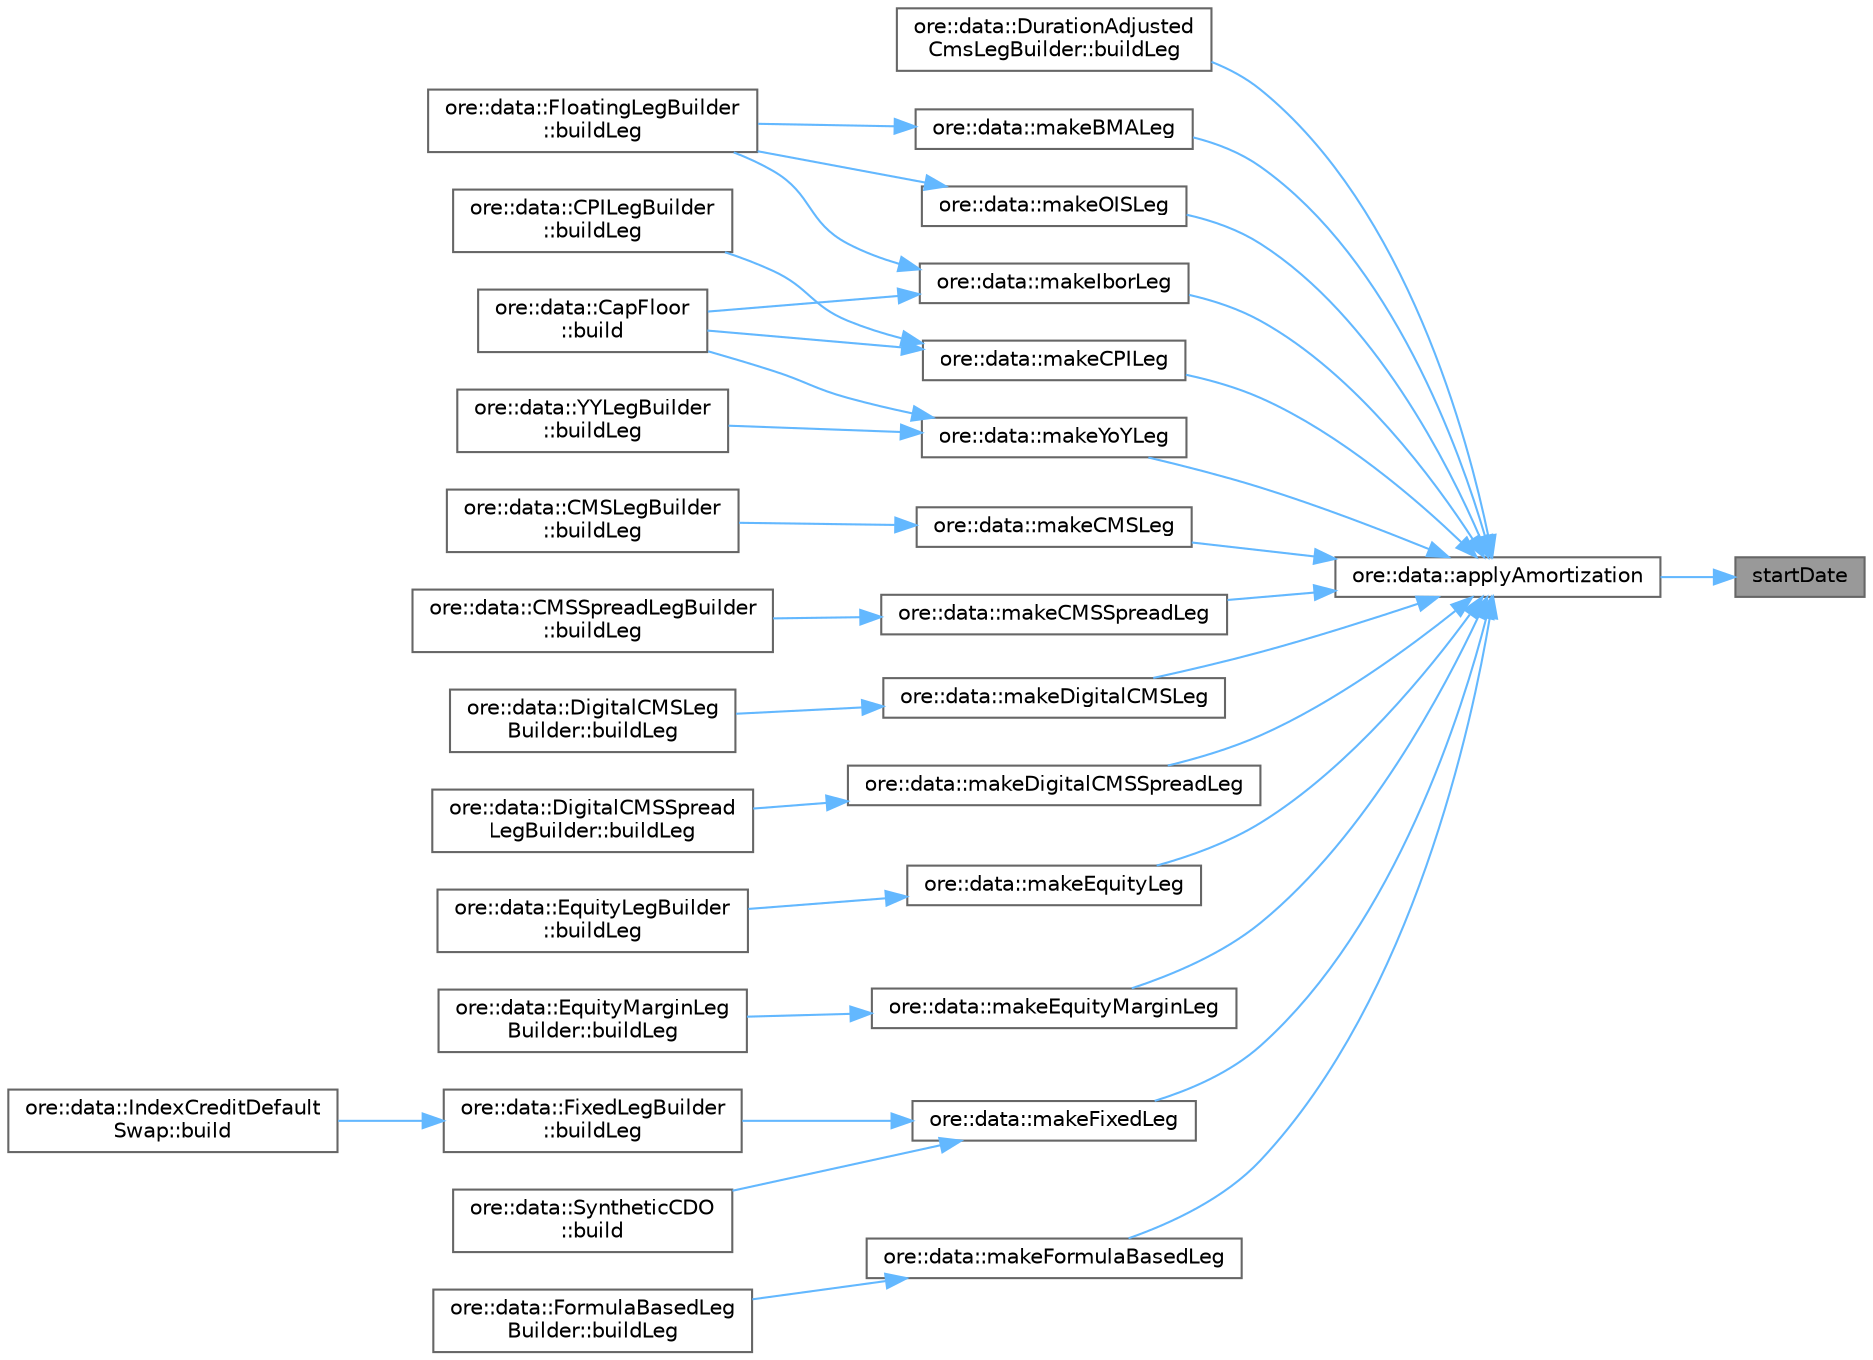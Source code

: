 digraph "startDate"
{
 // INTERACTIVE_SVG=YES
 // LATEX_PDF_SIZE
  bgcolor="transparent";
  edge [fontname=Helvetica,fontsize=10,labelfontname=Helvetica,labelfontsize=10];
  node [fontname=Helvetica,fontsize=10,shape=box,height=0.2,width=0.4];
  rankdir="RL";
  Node1 [label="startDate",height=0.2,width=0.4,color="gray40", fillcolor="grey60", style="filled", fontcolor="black",tooltip="Amortization start date."];
  Node1 -> Node2 [dir="back",color="steelblue1",style="solid"];
  Node2 [label="ore::data::applyAmortization",height=0.2,width=0.4,color="grey40", fillcolor="white", style="filled",URL="$namespaceore_1_1data.html#a51a0ccd1027fb275bb214f1baaaa2986",tooltip=" "];
  Node2 -> Node3 [dir="back",color="steelblue1",style="solid"];
  Node3 [label="ore::data::DurationAdjusted\lCmsLegBuilder::buildLeg",height=0.2,width=0.4,color="grey40", fillcolor="white", style="filled",URL="$classore_1_1data_1_1_duration_adjusted_cms_leg_builder.html#acb28979da2d410bdc9e47181a3d2c47f",tooltip=" "];
  Node2 -> Node4 [dir="back",color="steelblue1",style="solid"];
  Node4 [label="ore::data::makeBMALeg",height=0.2,width=0.4,color="grey40", fillcolor="white", style="filled",URL="$namespaceore_1_1data.html#a6408115df2ec5297c701134b7310e89e",tooltip=" "];
  Node4 -> Node5 [dir="back",color="steelblue1",style="solid"];
  Node5 [label="ore::data::FloatingLegBuilder\l::buildLeg",height=0.2,width=0.4,color="grey40", fillcolor="white", style="filled",URL="$classore_1_1data_1_1_floating_leg_builder.html#aea285351d9f3458189a9e2d965349d23",tooltip=" "];
  Node2 -> Node6 [dir="back",color="steelblue1",style="solid"];
  Node6 [label="ore::data::makeCMSLeg",height=0.2,width=0.4,color="grey40", fillcolor="white", style="filled",URL="$namespaceore_1_1data.html#ab7d8d2a721a09ccc8b574a9527126d76",tooltip=" "];
  Node6 -> Node7 [dir="back",color="steelblue1",style="solid"];
  Node7 [label="ore::data::CMSLegBuilder\l::buildLeg",height=0.2,width=0.4,color="grey40", fillcolor="white", style="filled",URL="$classore_1_1data_1_1_c_m_s_leg_builder.html#aea285351d9f3458189a9e2d965349d23",tooltip=" "];
  Node2 -> Node8 [dir="back",color="steelblue1",style="solid"];
  Node8 [label="ore::data::makeCMSSpreadLeg",height=0.2,width=0.4,color="grey40", fillcolor="white", style="filled",URL="$namespaceore_1_1data.html#a96fb708eddac226d8c8a07b7fab26357",tooltip=" "];
  Node8 -> Node9 [dir="back",color="steelblue1",style="solid"];
  Node9 [label="ore::data::CMSSpreadLegBuilder\l::buildLeg",height=0.2,width=0.4,color="grey40", fillcolor="white", style="filled",URL="$classore_1_1data_1_1_c_m_s_spread_leg_builder.html#aea285351d9f3458189a9e2d965349d23",tooltip=" "];
  Node2 -> Node10 [dir="back",color="steelblue1",style="solid"];
  Node10 [label="ore::data::makeCPILeg",height=0.2,width=0.4,color="grey40", fillcolor="white", style="filled",URL="$namespaceore_1_1data.html#a9acc77c037e133c7d0d774e134ec6001",tooltip=" "];
  Node10 -> Node11 [dir="back",color="steelblue1",style="solid"];
  Node11 [label="ore::data::CapFloor\l::build",height=0.2,width=0.4,color="grey40", fillcolor="white", style="filled",URL="$classore_1_1data_1_1_cap_floor.html#af7b69d5b18d278257927e32b10a23ee6",tooltip=" "];
  Node10 -> Node12 [dir="back",color="steelblue1",style="solid"];
  Node12 [label="ore::data::CPILegBuilder\l::buildLeg",height=0.2,width=0.4,color="grey40", fillcolor="white", style="filled",URL="$classore_1_1data_1_1_c_p_i_leg_builder.html#aea285351d9f3458189a9e2d965349d23",tooltip=" "];
  Node2 -> Node13 [dir="back",color="steelblue1",style="solid"];
  Node13 [label="ore::data::makeDigitalCMSLeg",height=0.2,width=0.4,color="grey40", fillcolor="white", style="filled",URL="$namespaceore_1_1data.html#a0f8daeb5eca3762c644c5f18d026abad",tooltip=" "];
  Node13 -> Node14 [dir="back",color="steelblue1",style="solid"];
  Node14 [label="ore::data::DigitalCMSLeg\lBuilder::buildLeg",height=0.2,width=0.4,color="grey40", fillcolor="white", style="filled",URL="$classore_1_1data_1_1_digital_c_m_s_leg_builder.html#aea285351d9f3458189a9e2d965349d23",tooltip=" "];
  Node2 -> Node15 [dir="back",color="steelblue1",style="solid"];
  Node15 [label="ore::data::makeDigitalCMSSpreadLeg",height=0.2,width=0.4,color="grey40", fillcolor="white", style="filled",URL="$namespaceore_1_1data.html#a98ab77f0a061c1389e5f28e438caafc5",tooltip=" "];
  Node15 -> Node16 [dir="back",color="steelblue1",style="solid"];
  Node16 [label="ore::data::DigitalCMSSpread\lLegBuilder::buildLeg",height=0.2,width=0.4,color="grey40", fillcolor="white", style="filled",URL="$classore_1_1data_1_1_digital_c_m_s_spread_leg_builder.html#aea285351d9f3458189a9e2d965349d23",tooltip=" "];
  Node2 -> Node17 [dir="back",color="steelblue1",style="solid"];
  Node17 [label="ore::data::makeEquityLeg",height=0.2,width=0.4,color="grey40", fillcolor="white", style="filled",URL="$namespaceore_1_1data.html#acb4bb83867f6069f403faef9fd935f9d",tooltip=" "];
  Node17 -> Node18 [dir="back",color="steelblue1",style="solid"];
  Node18 [label="ore::data::EquityLegBuilder\l::buildLeg",height=0.2,width=0.4,color="grey40", fillcolor="white", style="filled",URL="$classore_1_1data_1_1_equity_leg_builder.html#aea285351d9f3458189a9e2d965349d23",tooltip=" "];
  Node2 -> Node19 [dir="back",color="steelblue1",style="solid"];
  Node19 [label="ore::data::makeEquityMarginLeg",height=0.2,width=0.4,color="grey40", fillcolor="white", style="filled",URL="$namespaceore_1_1data.html#a79b34f8dad4e5430ec0c7834bf32dc5c",tooltip=" "];
  Node19 -> Node20 [dir="back",color="steelblue1",style="solid"];
  Node20 [label="ore::data::EquityMarginLeg\lBuilder::buildLeg",height=0.2,width=0.4,color="grey40", fillcolor="white", style="filled",URL="$classore_1_1data_1_1_equity_margin_leg_builder.html#aed0fa8878c4239d2706dda3970aaac21",tooltip=" "];
  Node2 -> Node21 [dir="back",color="steelblue1",style="solid"];
  Node21 [label="ore::data::makeFixedLeg",height=0.2,width=0.4,color="grey40", fillcolor="white", style="filled",URL="$namespaceore_1_1data.html#adffc190d22c61f2181d0822f48fbace4",tooltip=" "];
  Node21 -> Node22 [dir="back",color="steelblue1",style="solid"];
  Node22 [label="ore::data::SyntheticCDO\l::build",height=0.2,width=0.4,color="grey40", fillcolor="white", style="filled",URL="$classore_1_1data_1_1_synthetic_c_d_o.html#af7b69d5b18d278257927e32b10a23ee6",tooltip=" "];
  Node21 -> Node23 [dir="back",color="steelblue1",style="solid"];
  Node23 [label="ore::data::FixedLegBuilder\l::buildLeg",height=0.2,width=0.4,color="grey40", fillcolor="white", style="filled",URL="$classore_1_1data_1_1_fixed_leg_builder.html#aea285351d9f3458189a9e2d965349d23",tooltip=" "];
  Node23 -> Node24 [dir="back",color="steelblue1",style="solid"];
  Node24 [label="ore::data::IndexCreditDefault\lSwap::build",height=0.2,width=0.4,color="grey40", fillcolor="white", style="filled",URL="$classore_1_1data_1_1_index_credit_default_swap.html#af7b69d5b18d278257927e32b10a23ee6",tooltip=" "];
  Node2 -> Node25 [dir="back",color="steelblue1",style="solid"];
  Node25 [label="ore::data::makeFormulaBasedLeg",height=0.2,width=0.4,color="grey40", fillcolor="white", style="filled",URL="$namespaceore_1_1data.html#ae469a95d0c1cc98ec090b0834c3c591a",tooltip=" "];
  Node25 -> Node26 [dir="back",color="steelblue1",style="solid"];
  Node26 [label="ore::data::FormulaBasedLeg\lBuilder::buildLeg",height=0.2,width=0.4,color="grey40", fillcolor="white", style="filled",URL="$classore_1_1data_1_1_formula_based_leg_builder.html#acb28979da2d410bdc9e47181a3d2c47f",tooltip=" "];
  Node2 -> Node27 [dir="back",color="steelblue1",style="solid"];
  Node27 [label="ore::data::makeIborLeg",height=0.2,width=0.4,color="grey40", fillcolor="white", style="filled",URL="$namespaceore_1_1data.html#adbd7eae430426f8577221f6dcc7797bc",tooltip=" "];
  Node27 -> Node11 [dir="back",color="steelblue1",style="solid"];
  Node27 -> Node5 [dir="back",color="steelblue1",style="solid"];
  Node2 -> Node28 [dir="back",color="steelblue1",style="solid"];
  Node28 [label="ore::data::makeOISLeg",height=0.2,width=0.4,color="grey40", fillcolor="white", style="filled",URL="$namespaceore_1_1data.html#a03c3cd19cb0e903ea9d9c5021e5bb7dd",tooltip=" "];
  Node28 -> Node5 [dir="back",color="steelblue1",style="solid"];
  Node2 -> Node29 [dir="back",color="steelblue1",style="solid"];
  Node29 [label="ore::data::makeYoYLeg",height=0.2,width=0.4,color="grey40", fillcolor="white", style="filled",URL="$namespaceore_1_1data.html#a8462b30364051b2fd421b4a67709cf8d",tooltip=" "];
  Node29 -> Node11 [dir="back",color="steelblue1",style="solid"];
  Node29 -> Node30 [dir="back",color="steelblue1",style="solid"];
  Node30 [label="ore::data::YYLegBuilder\l::buildLeg",height=0.2,width=0.4,color="grey40", fillcolor="white", style="filled",URL="$classore_1_1data_1_1_y_y_leg_builder.html#aea285351d9f3458189a9e2d965349d23",tooltip=" "];
}
